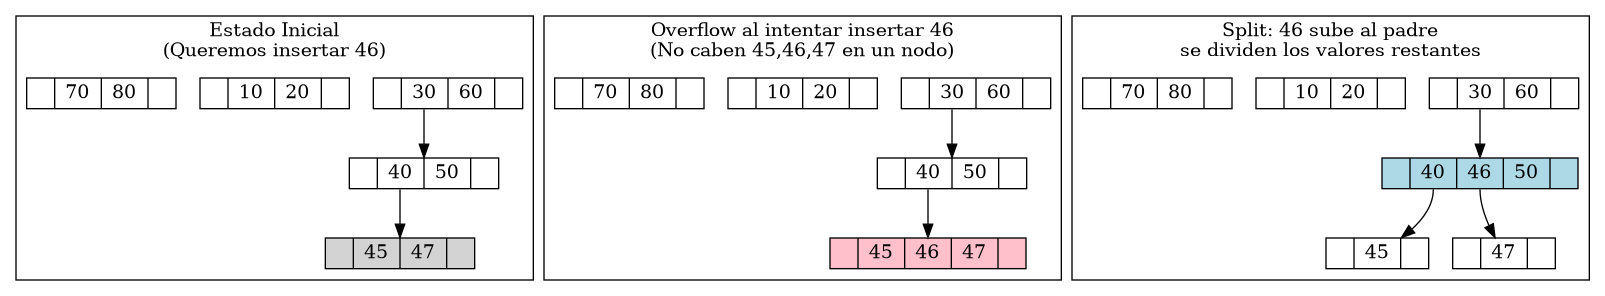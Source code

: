 @startuml
digraph b_tree_sequence {
    compound=true;
    node [shape = record, height = .1];
    
    subgraph cluster_0 {
        label = "Estado Inicial\n(Queremos insertar 46)"
        
        n0_0[label = "<f0> |<f1> 30|<f2> 60 |<f3>"];
        n0_1[label = "<f0> |<f1> 10|<f2> 20 |<f3>"];
        n0_2[label = "<f0> |<f1> 40|<f2> 50 |<f3>"];
        n0_3[label = "<f0> |<f1> 70|<f2> 80 |<f3>"];
        n0_8[label = "<f0> |<f1> 45|<f2> 47 |<f3>", style=filled, fillcolor=lightgray];
        
        n0_0:f1 -> n0_2;
        n0_2:f1 -> n0_8;
    }
    
    subgraph cluster_1 {
        label = "Overflow al intentar insertar 46\n(No caben 45,46,47 en un nodo)"
        
        n1_0[label = "<f0> |<f1> 30|<f2> 60 |<f3>"];
        n1_1[label = "<f0> |<f1> 10|<f2> 20 |<f3>"];
        n1_2[label = "<f0> |<f1> 40|<f2> 50 |<f3>"];
        n1_3[label = "<f0> |<f1> 70|<f2> 80 |<f3>"];
        n1_8[label = "<f0> |<f1> 45|<f2> 46|<f3> 47 |<f4>", style=filled, fillcolor=pink];
        
        n1_0:f1 -> n1_2;
        n1_2:f1 -> n1_8;
    }
    
    subgraph cluster_2 {
        label = "Split: 46 sube al padre\nse dividen los valores restantes"
        
        n2_0[label = "<f0> |<f1> 30|<f2> 60 |<f3>"];
        n2_1[label = "<f0> |<f1> 10|<f2> 20 |<f3>"];
        n2_2[label = "<f0> |<f1> 40|<f2> 46|<f3> 50 |<f4>", style=filled, fillcolor=lightblue];
        n2_3[label = "<f0> |<f1> 70|<f2> 80 |<f3>"];
        n2_8[label = "<f0> |<f1> 45 |<f2>"];
        n2_9[label = "<f0> |<f1> 47 |<f2>"];
        
        n2_0:f1 -> n2_2;
        n2_2:f1 -> n2_8;
        n2_2:f2 -> n2_9;
    }
}
@enduml